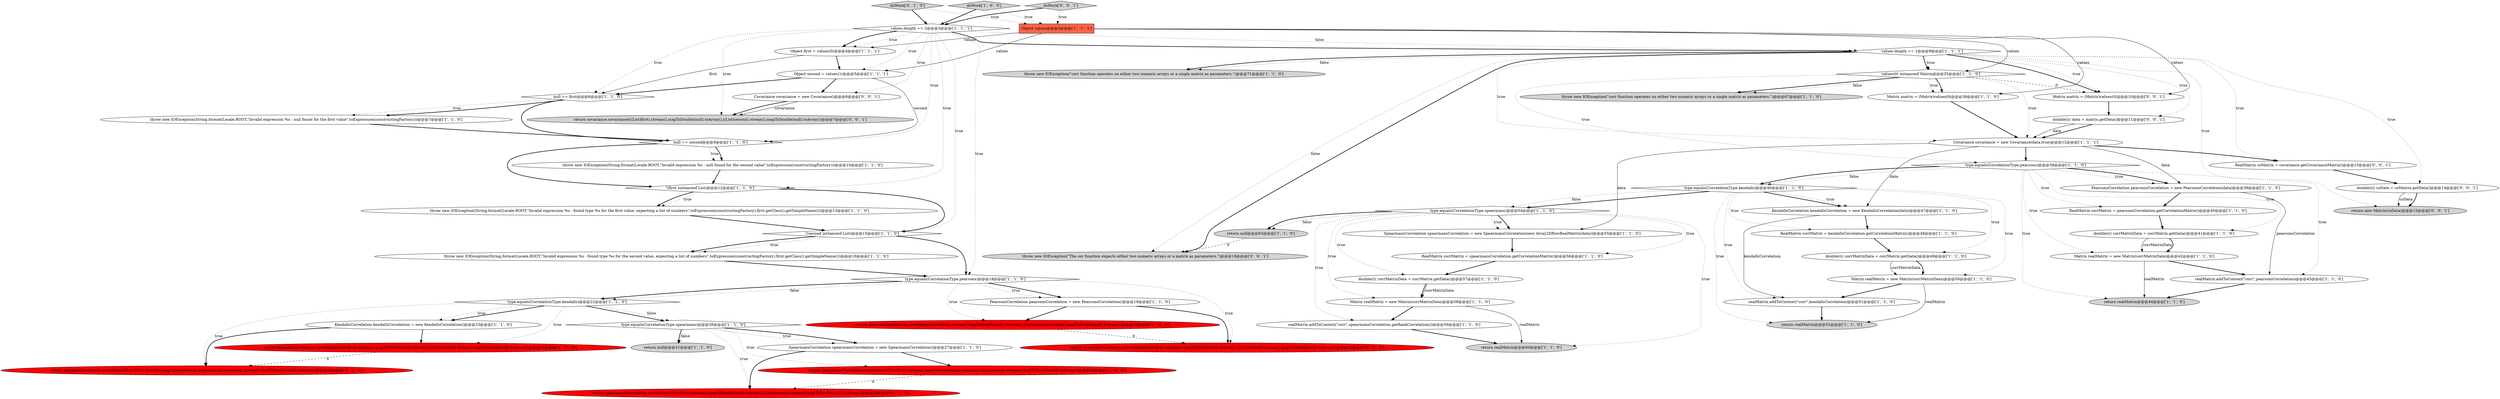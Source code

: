 digraph {
52 [style = filled, label = "return kendallsCorrelation.correlation(((List)first).stream().mapToDouble(null).toArray(),((List)second).stream().mapToDouble(null).toArray())@@@24@@@['0', '1', '0']", fillcolor = red, shape = ellipse image = "AAA1AAABBB2BBB"];
47 [style = filled, label = "type.equals(CorrelationType.pearsons)@@@18@@@['1', '1', '0']", fillcolor = white, shape = diamond image = "AAA0AAABBB1BBB"];
15 [style = filled, label = "values.length == 2@@@3@@@['1', '1', '1']", fillcolor = white, shape = diamond image = "AAA0AAABBB1BBB"];
22 [style = filled, label = "return realMatrix@@@52@@@['1', '1', '0']", fillcolor = lightgray, shape = ellipse image = "AAA0AAABBB1BBB"];
14 [style = filled, label = "throw new IOException(String.format(Locale.ROOT,\"Invalid expression %s - found type %s for the second value, expecting a list of numbers\",toExpression(constructingFactory),first.getClass().getSimpleName()))@@@16@@@['1', '1', '0']", fillcolor = white, shape = ellipse image = "AAA0AAABBB1BBB"];
35 [style = filled, label = "Matrix realMatrix = new Matrix(corrMatrixData)@@@58@@@['1', '1', '0']", fillcolor = white, shape = ellipse image = "AAA0AAABBB1BBB"];
1 [style = filled, label = "RealMatrix corrMatrix = pearsonsCorrelation.getCorrelationMatrix()@@@40@@@['1', '1', '0']", fillcolor = white, shape = ellipse image = "AAA0AAABBB1BBB"];
50 [style = filled, label = "SpearmansCorrelation spearmansCorrelation = new SpearmansCorrelation()@@@27@@@['1', '1', '0']", fillcolor = white, shape = ellipse image = "AAA0AAABBB1BBB"];
17 [style = filled, label = "RealMatrix corrMatrix = spearmansCorrelation.getCorrelationMatrix()@@@56@@@['1', '1', '0']", fillcolor = white, shape = ellipse image = "AAA0AAABBB1BBB"];
23 [style = filled, label = "null == second@@@9@@@['1', '1', '0']", fillcolor = white, shape = diamond image = "AAA0AAABBB1BBB"];
10 [style = filled, label = "return realMatrix@@@44@@@['1', '1', '0']", fillcolor = lightgray, shape = ellipse image = "AAA0AAABBB1BBB"];
12 [style = filled, label = "Object values@@@2@@@['1', '1', '1']", fillcolor = tomato, shape = box image = "AAA0AAABBB1BBB"];
9 [style = filled, label = "type.equals(CorrelationType.pearsons)@@@38@@@['1', '1', '0']", fillcolor = white, shape = diamond image = "AAA0AAABBB1BBB"];
48 [style = filled, label = "Matrix realMatrix = new Matrix(corrMatrixData)@@@42@@@['1', '1', '0']", fillcolor = white, shape = ellipse image = "AAA0AAABBB1BBB"];
34 [style = filled, label = "type.equals(CorrelationType.kendalls)@@@46@@@['1', '1', '0']", fillcolor = white, shape = diamond image = "AAA0AAABBB1BBB"];
58 [style = filled, label = "return new Matrix(coData)@@@15@@@['0', '0', '1']", fillcolor = lightgray, shape = ellipse image = "AAA0AAABBB3BBB"];
3 [style = filled, label = "type.equals(CorrelationType.kendalls)@@@22@@@['1', '1', '0']", fillcolor = white, shape = diamond image = "AAA0AAABBB1BBB"];
8 [style = filled, label = "KendallsCorrelation kendallsCorrelation = new KendallsCorrelation()@@@23@@@['1', '1', '0']", fillcolor = white, shape = ellipse image = "AAA0AAABBB1BBB"];
39 [style = filled, label = "double(((( corrMatrixData = corrMatrix.getData()@@@41@@@['1', '1', '0']", fillcolor = white, shape = ellipse image = "AAA0AAABBB1BBB"];
31 [style = filled, label = "values(0( instanceof Matrix@@@35@@@['1', '1', '0']", fillcolor = white, shape = diamond image = "AAA0AAABBB1BBB"];
41 [style = filled, label = "type.equals(CorrelationType.spearmans)@@@54@@@['1', '1', '0']", fillcolor = white, shape = diamond image = "AAA0AAABBB1BBB"];
51 [style = filled, label = "return spearmansCorrelation.correlation(((List)first).stream().mapToDouble(null).toArray(),((List)second).stream().mapToDouble(null).toArray())@@@28@@@['0', '1', '0']", fillcolor = red, shape = ellipse image = "AAA1AAABBB2BBB"];
25 [style = filled, label = "realMatrix.addToContext(\"corr\",spearmansCorrelation.getRankCorrelation())@@@59@@@['1', '1', '0']", fillcolor = white, shape = ellipse image = "AAA0AAABBB1BBB"];
29 [style = filled, label = "throw new IOException(\"corr function operates on either two numeric arrays or a single matrix as parameters.\")@@@71@@@['1', '1', '0']", fillcolor = lightgray, shape = ellipse image = "AAA0AAABBB1BBB"];
62 [style = filled, label = "Matrix matrix = (Matrix)values(0(@@@10@@@['0', '0', '1']", fillcolor = white, shape = ellipse image = "AAA0AAABBB3BBB"];
5 [style = filled, label = "doWork['1', '0', '0']", fillcolor = lightgray, shape = diamond image = "AAA0AAABBB1BBB"];
45 [style = filled, label = "Matrix realMatrix = new Matrix(corrMatrixData)@@@50@@@['1', '1', '0']", fillcolor = white, shape = ellipse image = "AAA0AAABBB1BBB"];
24 [style = filled, label = "return pearsonsCorrelation.correlation(((List)first).stream().mapToDouble(null).toArray(),((List)second).stream().mapToDouble(null).toArray())@@@20@@@['1', '0', '0']", fillcolor = red, shape = ellipse image = "AAA1AAABBB1BBB"];
63 [style = filled, label = "double(((( data = matrix.getData()@@@11@@@['0', '0', '1']", fillcolor = white, shape = ellipse image = "AAA0AAABBB3BBB"];
28 [style = filled, label = "return spearmansCorrelation.correlation(((List)first).stream().mapToDouble(null).toArray(),((List)second).stream().mapToDouble(null).toArray())@@@28@@@['1', '0', '0']", fillcolor = red, shape = ellipse image = "AAA1AAABBB1BBB"];
18 [style = filled, label = "return kendallsCorrelation.correlation(((List)first).stream().mapToDouble(null).toArray(),((List)second).stream().mapToDouble(null).toArray())@@@24@@@['1', '0', '0']", fillcolor = red, shape = ellipse image = "AAA1AAABBB1BBB"];
56 [style = filled, label = "RealMatrix coMatrix = covariance.getCovarianceMatrix()@@@13@@@['0', '0', '1']", fillcolor = white, shape = ellipse image = "AAA0AAABBB3BBB"];
59 [style = filled, label = "return covariance.covariance(((List)first).stream().mapToDouble(null).toArray(),((List)second).stream().mapToDouble(null).toArray())@@@7@@@['0', '0', '1']", fillcolor = lightgray, shape = ellipse image = "AAA0AAABBB3BBB"];
36 [style = filled, label = "values.length == 1@@@9@@@['1', '1', '1']", fillcolor = white, shape = diamond image = "AAA0AAABBB1BBB"];
21 [style = filled, label = "type.equals(CorrelationType.spearmans)@@@26@@@['1', '1', '0']", fillcolor = white, shape = diamond image = "AAA0AAABBB1BBB"];
37 [style = filled, label = "null == first@@@6@@@['1', '1', '0']", fillcolor = white, shape = diamond image = "AAA0AAABBB1BBB"];
42 [style = filled, label = "throw new IOException(String.format(Locale.ROOT,\"Invalid expression %s - null found for the second value\",toExpression(constructingFactory)))@@@10@@@['1', '1', '0']", fillcolor = white, shape = ellipse image = "AAA0AAABBB1BBB"];
2 [style = filled, label = "throw new IOException(\"corr function operates on either two numeric arrays or a single matrix as parameters.\")@@@67@@@['1', '1', '0']", fillcolor = lightgray, shape = ellipse image = "AAA0AAABBB1BBB"];
40 [style = filled, label = "Object second = values(1(@@@5@@@['1', '1', '1']", fillcolor = white, shape = ellipse image = "AAA0AAABBB1BBB"];
38 [style = filled, label = "realMatrix.addToContext(\"corr\",kendallsCorrelation)@@@51@@@['1', '1', '0']", fillcolor = white, shape = ellipse image = "AAA0AAABBB1BBB"];
57 [style = filled, label = "double(((( coData = coMatrix.getData()@@@14@@@['0', '0', '1']", fillcolor = white, shape = ellipse image = "AAA0AAABBB3BBB"];
33 [style = filled, label = "!(second instanceof List)@@@15@@@['1', '1', '0']", fillcolor = white, shape = diamond image = "AAA0AAABBB1BBB"];
53 [style = filled, label = "doWork['0', '1', '0']", fillcolor = lightgray, shape = diamond image = "AAA0AAABBB2BBB"];
54 [style = filled, label = "return pearsonsCorrelation.correlation(((List)first).stream().mapToDouble(null).toArray(),((List)second).stream().mapToDouble(null).toArray())@@@20@@@['0', '1', '0']", fillcolor = red, shape = ellipse image = "AAA1AAABBB2BBB"];
46 [style = filled, label = "PearsonsCorrelation pearsonsCorrelation = new PearsonsCorrelation()@@@19@@@['1', '1', '0']", fillcolor = white, shape = ellipse image = "AAA0AAABBB1BBB"];
30 [style = filled, label = "double(((( corrMatrixData = corrMatrix.getData()@@@57@@@['1', '1', '0']", fillcolor = white, shape = ellipse image = "AAA0AAABBB1BBB"];
13 [style = filled, label = "Object first = values(0(@@@4@@@['1', '1', '1']", fillcolor = white, shape = ellipse image = "AAA0AAABBB1BBB"];
20 [style = filled, label = "RealMatrix corrMatrix = kendallsCorrelation.getCorrelationMatrix()@@@48@@@['1', '1', '0']", fillcolor = white, shape = ellipse image = "AAA0AAABBB1BBB"];
11 [style = filled, label = "!(first instanceof List)@@@12@@@['1', '1', '0']", fillcolor = white, shape = diamond image = "AAA0AAABBB1BBB"];
26 [style = filled, label = "Covariance covariance = new Covariance(data,true)@@@12@@@['1', '1', '1']", fillcolor = white, shape = ellipse image = "AAA0AAABBB1BBB"];
4 [style = filled, label = "throw new IOException(String.format(Locale.ROOT,\"Invalid expression %s - null found for the first value\",toExpression(constructingFactory)))@@@7@@@['1', '1', '0']", fillcolor = white, shape = ellipse image = "AAA0AAABBB1BBB"];
44 [style = filled, label = "KendallsCorrelation kendallsCorrelation = new KendallsCorrelation(data)@@@47@@@['1', '1', '0']", fillcolor = white, shape = ellipse image = "AAA0AAABBB1BBB"];
0 [style = filled, label = "return null@@@31@@@['1', '1', '0']", fillcolor = lightgray, shape = ellipse image = "AAA0AAABBB1BBB"];
27 [style = filled, label = "SpearmansCorrelation spearmansCorrelation = new SpearmansCorrelation(new Array2DRowRealMatrix(data))@@@55@@@['1', '1', '0']", fillcolor = white, shape = ellipse image = "AAA0AAABBB1BBB"];
32 [style = filled, label = "Matrix matrix = (Matrix)values(0(@@@36@@@['1', '1', '0']", fillcolor = white, shape = ellipse image = "AAA0AAABBB1BBB"];
16 [style = filled, label = "return null@@@63@@@['1', '1', '0']", fillcolor = lightgray, shape = ellipse image = "AAA0AAABBB1BBB"];
43 [style = filled, label = "double(((( corrMatrixData = corrMatrix.getData()@@@49@@@['1', '1', '0']", fillcolor = white, shape = ellipse image = "AAA0AAABBB1BBB"];
61 [style = filled, label = "doWork['0', '0', '1']", fillcolor = lightgray, shape = diamond image = "AAA0AAABBB3BBB"];
19 [style = filled, label = "PearsonsCorrelation pearsonsCorrelation = new PearsonsCorrelation(data)@@@39@@@['1', '1', '0']", fillcolor = white, shape = ellipse image = "AAA0AAABBB1BBB"];
7 [style = filled, label = "return realMatrix@@@60@@@['1', '1', '0']", fillcolor = lightgray, shape = ellipse image = "AAA0AAABBB1BBB"];
6 [style = filled, label = "realMatrix.addToContext(\"corr\",pearsonsCorrelation)@@@43@@@['1', '1', '0']", fillcolor = white, shape = ellipse image = "AAA0AAABBB1BBB"];
60 [style = filled, label = "Covariance covariance = new Covariance()@@@6@@@['0', '0', '1']", fillcolor = white, shape = ellipse image = "AAA0AAABBB3BBB"];
55 [style = filled, label = "throw new IOException(\"The cov function expects either two numeric arrays or a matrix as parameters.\")@@@18@@@['0', '0', '1']", fillcolor = lightgray, shape = ellipse image = "AAA0AAABBB3BBB"];
49 [style = filled, label = "throw new IOException(String.format(Locale.ROOT,\"Invalid expression %s - found type %s for the first value, expecting a list of numbers\",toExpression(constructingFactory),first.getClass().getSimpleName()))@@@13@@@['1', '1', '0']", fillcolor = white, shape = ellipse image = "AAA0AAABBB1BBB"];
26->27 [style = solid, label="data"];
34->45 [style = dotted, label="true"];
45->22 [style = solid, label="realMatrix"];
36->29 [style = bold, label=""];
26->19 [style = solid, label="data"];
5->15 [style = bold, label=""];
26->9 [style = bold, label=""];
57->58 [style = bold, label=""];
15->33 [style = dotted, label="true"];
33->14 [style = dotted, label="true"];
34->20 [style = dotted, label="true"];
5->12 [style = dotted, label="true"];
26->56 [style = bold, label=""];
36->55 [style = bold, label=""];
34->43 [style = dotted, label="true"];
19->1 [style = bold, label=""];
48->10 [style = solid, label="realMatrix"];
36->29 [style = dotted, label="false"];
12->32 [style = solid, label="values"];
46->54 [style = bold, label=""];
36->58 [style = dotted, label="true"];
47->46 [style = dotted, label="true"];
45->38 [style = bold, label=""];
27->17 [style = bold, label=""];
11->33 [style = bold, label=""];
20->43 [style = bold, label=""];
18->52 [style = dashed, label="0"];
9->48 [style = dotted, label="true"];
47->54 [style = dotted, label="true"];
31->9 [style = dotted, label="true"];
12->13 [style = solid, label="values"];
44->38 [style = solid, label="kendallsCorrelation"];
41->17 [style = dotted, label="true"];
21->50 [style = bold, label=""];
40->37 [style = bold, label=""];
31->62 [style = dashed, label="0"];
15->13 [style = bold, label=""];
21->0 [style = bold, label=""];
8->18 [style = bold, label=""];
46->24 [style = bold, label=""];
36->31 [style = bold, label=""];
15->40 [style = dotted, label="true"];
31->2 [style = bold, label=""];
21->50 [style = dotted, label="true"];
13->40 [style = bold, label=""];
56->57 [style = bold, label=""];
23->42 [style = dotted, label="true"];
25->7 [style = bold, label=""];
32->26 [style = bold, label=""];
21->28 [style = dotted, label="true"];
36->31 [style = dotted, label="true"];
50->28 [style = bold, label=""];
43->45 [style = bold, label=""];
34->38 [style = dotted, label="true"];
15->13 [style = dotted, label="true"];
39->48 [style = solid, label="corrMatrixData"];
36->62 [style = bold, label=""];
34->22 [style = dotted, label="true"];
35->7 [style = solid, label="realMatrix"];
37->4 [style = dotted, label="true"];
60->59 [style = solid, label="covariance"];
33->47 [style = bold, label=""];
41->7 [style = dotted, label="true"];
44->20 [style = bold, label=""];
3->18 [style = dotted, label="true"];
13->37 [style = solid, label="first"];
15->60 [style = dotted, label="true"];
12->62 [style = solid, label="values"];
9->34 [style = dotted, label="false"];
36->56 [style = dotted, label="true"];
15->59 [style = dotted, label="true"];
43->45 [style = solid, label="corrMatrixData"];
9->10 [style = dotted, label="true"];
4->23 [style = bold, label=""];
15->36 [style = bold, label=""];
1->39 [style = bold, label=""];
21->0 [style = dotted, label="false"];
41->30 [style = dotted, label="true"];
15->47 [style = dotted, label="true"];
47->3 [style = bold, label=""];
41->27 [style = bold, label=""];
41->35 [style = dotted, label="true"];
63->26 [style = bold, label=""];
31->32 [style = bold, label=""];
41->25 [style = dotted, label="true"];
40->23 [style = solid, label="second"];
21->51 [style = dotted, label="true"];
48->6 [style = bold, label=""];
53->12 [style = dotted, label="true"];
8->52 [style = bold, label=""];
28->51 [style = dashed, label="0"];
11->49 [style = dotted, label="true"];
23->42 [style = bold, label=""];
35->25 [style = bold, label=""];
36->62 [style = dotted, label="true"];
41->16 [style = dotted, label="false"];
9->19 [style = dotted, label="true"];
30->35 [style = bold, label=""];
42->11 [style = bold, label=""];
3->8 [style = bold, label=""];
6->10 [style = bold, label=""];
34->44 [style = bold, label=""];
15->11 [style = dotted, label="true"];
9->1 [style = dotted, label="true"];
14->47 [style = bold, label=""];
9->19 [style = bold, label=""];
15->37 [style = dotted, label="true"];
3->21 [style = bold, label=""];
41->16 [style = bold, label=""];
34->41 [style = dotted, label="false"];
19->6 [style = solid, label="pearsonsCorrelation"];
15->23 [style = dotted, label="true"];
31->2 [style = dotted, label="false"];
23->11 [style = bold, label=""];
11->49 [style = bold, label=""];
15->36 [style = dotted, label="false"];
30->35 [style = solid, label="corrMatrixData"];
36->26 [style = dotted, label="true"];
36->55 [style = dotted, label="false"];
33->14 [style = bold, label=""];
34->44 [style = dotted, label="true"];
36->63 [style = dotted, label="true"];
61->12 [style = dotted, label="true"];
41->27 [style = dotted, label="true"];
39->48 [style = bold, label=""];
62->63 [style = bold, label=""];
12->31 [style = solid, label="values"];
26->44 [style = solid, label="data"];
47->46 [style = bold, label=""];
17->30 [style = bold, label=""];
34->41 [style = bold, label=""];
60->59 [style = bold, label=""];
9->6 [style = dotted, label="true"];
37->23 [style = bold, label=""];
57->58 [style = solid, label="coData"];
37->4 [style = bold, label=""];
36->57 [style = dotted, label="true"];
31->32 [style = dotted, label="true"];
47->3 [style = dotted, label="false"];
24->54 [style = dashed, label="0"];
31->26 [style = dotted, label="true"];
61->15 [style = bold, label=""];
50->51 [style = bold, label=""];
49->33 [style = bold, label=""];
9->39 [style = dotted, label="true"];
53->15 [style = bold, label=""];
3->21 [style = dotted, label="false"];
38->22 [style = bold, label=""];
40->60 [style = bold, label=""];
3->8 [style = dotted, label="true"];
3->52 [style = dotted, label="true"];
16->55 [style = dashed, label="0"];
47->24 [style = dotted, label="true"];
12->40 [style = solid, label="values"];
63->26 [style = solid, label="data"];
9->34 [style = bold, label=""];
}
